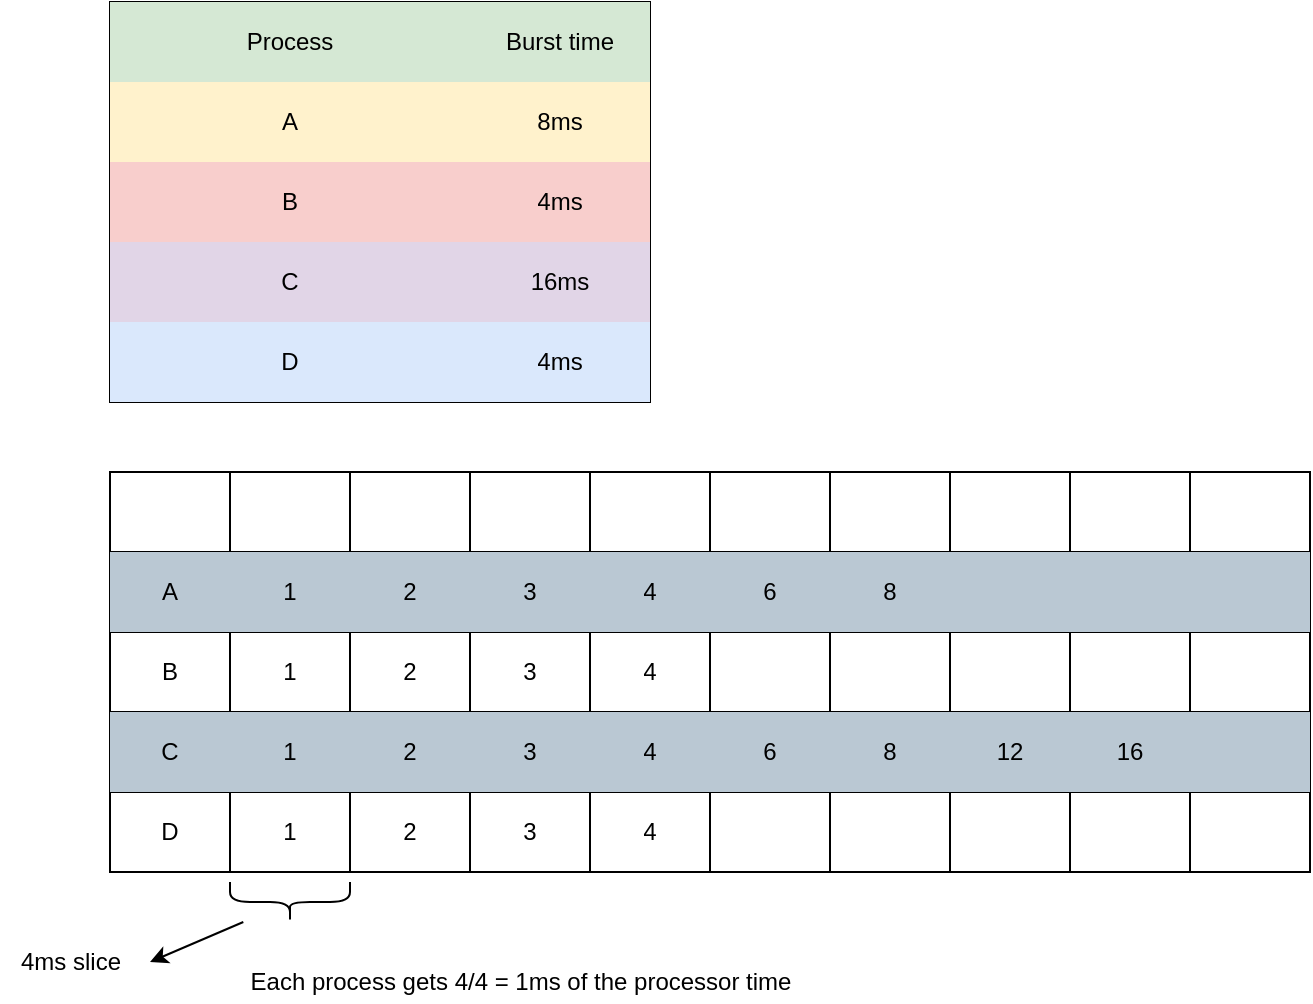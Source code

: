 <mxfile version="13.5.5" type="github">
  <diagram id="ZjCL1IxsfKy74yW9H1NM" name="Page-1">
    <mxGraphModel dx="746" dy="1020" grid="1" gridSize="10" guides="1" tooltips="1" connect="1" arrows="1" fold="1" page="1" pageScale="1" pageWidth="827" pageHeight="1169" math="0" shadow="0">
      <root>
        <mxCell id="0" />
        <mxCell id="1" parent="0" />
        <mxCell id="sJbd9mL3_aO5Ch2zx1B1-1" value="" style="shape=table;html=1;whiteSpace=wrap;startSize=0;container=1;collapsible=0;childLayout=tableLayout;" vertex="1" parent="1">
          <mxGeometry x="100" y="250" width="270" height="200" as="geometry" />
        </mxCell>
        <mxCell id="sJbd9mL3_aO5Ch2zx1B1-2" value="" style="shape=partialRectangle;html=1;whiteSpace=wrap;collapsible=0;dropTarget=0;pointerEvents=0;fillColor=none;top=0;left=0;bottom=0;right=0;points=[[0,0.5],[1,0.5]];portConstraint=eastwest;" vertex="1" parent="sJbd9mL3_aO5Ch2zx1B1-1">
          <mxGeometry width="270" height="40" as="geometry" />
        </mxCell>
        <mxCell id="sJbd9mL3_aO5Ch2zx1B1-3" value="Process" style="shape=partialRectangle;html=1;whiteSpace=wrap;connectable=0;overflow=hidden;fillColor=#d5e8d4;top=0;left=0;bottom=0;right=0;strokeColor=#82b366;" vertex="1" parent="sJbd9mL3_aO5Ch2zx1B1-2">
          <mxGeometry width="180" height="40" as="geometry" />
        </mxCell>
        <mxCell id="sJbd9mL3_aO5Ch2zx1B1-4" value="Burst time" style="shape=partialRectangle;html=1;whiteSpace=wrap;connectable=0;overflow=hidden;fillColor=#d5e8d4;top=0;left=0;bottom=0;right=0;strokeColor=#82b366;" vertex="1" parent="sJbd9mL3_aO5Ch2zx1B1-2">
          <mxGeometry x="180" width="90" height="40" as="geometry" />
        </mxCell>
        <mxCell id="sJbd9mL3_aO5Ch2zx1B1-5" value="" style="shape=partialRectangle;html=1;whiteSpace=wrap;collapsible=0;dropTarget=0;pointerEvents=0;fillColor=none;top=0;left=0;bottom=0;right=0;points=[[0,0.5],[1,0.5]];portConstraint=eastwest;" vertex="1" parent="sJbd9mL3_aO5Ch2zx1B1-1">
          <mxGeometry y="40" width="270" height="40" as="geometry" />
        </mxCell>
        <mxCell id="sJbd9mL3_aO5Ch2zx1B1-6" value="A" style="shape=partialRectangle;html=1;whiteSpace=wrap;connectable=0;overflow=hidden;fillColor=#fff2cc;top=0;left=0;bottom=0;right=0;strokeColor=#d6b656;" vertex="1" parent="sJbd9mL3_aO5Ch2zx1B1-5">
          <mxGeometry width="180" height="40" as="geometry" />
        </mxCell>
        <mxCell id="sJbd9mL3_aO5Ch2zx1B1-7" value="8ms" style="shape=partialRectangle;html=1;whiteSpace=wrap;connectable=0;overflow=hidden;fillColor=#fff2cc;top=0;left=0;bottom=0;right=0;strokeColor=#d6b656;" vertex="1" parent="sJbd9mL3_aO5Ch2zx1B1-5">
          <mxGeometry x="180" width="90" height="40" as="geometry" />
        </mxCell>
        <mxCell id="sJbd9mL3_aO5Ch2zx1B1-8" value="" style="shape=partialRectangle;html=1;whiteSpace=wrap;collapsible=0;dropTarget=0;pointerEvents=0;fillColor=none;top=0;left=0;bottom=0;right=0;points=[[0,0.5],[1,0.5]];portConstraint=eastwest;" vertex="1" parent="sJbd9mL3_aO5Ch2zx1B1-1">
          <mxGeometry y="80" width="270" height="40" as="geometry" />
        </mxCell>
        <mxCell id="sJbd9mL3_aO5Ch2zx1B1-9" value="B" style="shape=partialRectangle;html=1;whiteSpace=wrap;connectable=0;overflow=hidden;fillColor=#f8cecc;top=0;left=0;bottom=0;right=0;strokeColor=#b85450;" vertex="1" parent="sJbd9mL3_aO5Ch2zx1B1-8">
          <mxGeometry width="180" height="40" as="geometry" />
        </mxCell>
        <mxCell id="sJbd9mL3_aO5Ch2zx1B1-10" value="4ms" style="shape=partialRectangle;html=1;whiteSpace=wrap;connectable=0;overflow=hidden;fillColor=#f8cecc;top=0;left=0;bottom=0;right=0;strokeColor=#b85450;" vertex="1" parent="sJbd9mL3_aO5Ch2zx1B1-8">
          <mxGeometry x="180" width="90" height="40" as="geometry" />
        </mxCell>
        <mxCell id="sJbd9mL3_aO5Ch2zx1B1-11" value="" style="shape=partialRectangle;html=1;whiteSpace=wrap;collapsible=0;dropTarget=0;pointerEvents=0;fillColor=none;top=0;left=0;bottom=0;right=0;points=[[0,0.5],[1,0.5]];portConstraint=eastwest;" vertex="1" parent="sJbd9mL3_aO5Ch2zx1B1-1">
          <mxGeometry y="120" width="270" height="40" as="geometry" />
        </mxCell>
        <mxCell id="sJbd9mL3_aO5Ch2zx1B1-12" value="C" style="shape=partialRectangle;html=1;whiteSpace=wrap;connectable=0;overflow=hidden;fillColor=#e1d5e7;top=0;left=0;bottom=0;right=0;strokeColor=#9673a6;" vertex="1" parent="sJbd9mL3_aO5Ch2zx1B1-11">
          <mxGeometry width="180" height="40" as="geometry" />
        </mxCell>
        <mxCell id="sJbd9mL3_aO5Ch2zx1B1-13" value="16ms" style="shape=partialRectangle;html=1;whiteSpace=wrap;connectable=0;overflow=hidden;fillColor=#e1d5e7;top=0;left=0;bottom=0;right=0;strokeColor=#9673a6;" vertex="1" parent="sJbd9mL3_aO5Ch2zx1B1-11">
          <mxGeometry x="180" width="90" height="40" as="geometry" />
        </mxCell>
        <mxCell id="sJbd9mL3_aO5Ch2zx1B1-14" value="" style="shape=partialRectangle;html=1;whiteSpace=wrap;collapsible=0;dropTarget=0;pointerEvents=0;fillColor=none;top=0;left=0;bottom=0;right=0;points=[[0,0.5],[1,0.5]];portConstraint=eastwest;" vertex="1" parent="sJbd9mL3_aO5Ch2zx1B1-1">
          <mxGeometry y="160" width="270" height="40" as="geometry" />
        </mxCell>
        <mxCell id="sJbd9mL3_aO5Ch2zx1B1-15" value="D" style="shape=partialRectangle;html=1;whiteSpace=wrap;connectable=0;overflow=hidden;fillColor=#dae8fc;top=0;left=0;bottom=0;right=0;strokeColor=#6c8ebf;" vertex="1" parent="sJbd9mL3_aO5Ch2zx1B1-14">
          <mxGeometry width="180" height="40" as="geometry" />
        </mxCell>
        <mxCell id="sJbd9mL3_aO5Ch2zx1B1-16" value="4ms" style="shape=partialRectangle;html=1;whiteSpace=wrap;connectable=0;overflow=hidden;fillColor=#dae8fc;top=0;left=0;bottom=0;right=0;strokeColor=#6c8ebf;" vertex="1" parent="sJbd9mL3_aO5Ch2zx1B1-14">
          <mxGeometry x="180" width="90" height="40" as="geometry" />
        </mxCell>
        <mxCell id="sJbd9mL3_aO5Ch2zx1B1-17" value="" style="shape=table;html=1;whiteSpace=wrap;startSize=0;container=1;collapsible=0;childLayout=tableLayout;" vertex="1" parent="1">
          <mxGeometry x="100" y="485" width="600" height="200" as="geometry" />
        </mxCell>
        <mxCell id="sJbd9mL3_aO5Ch2zx1B1-18" value="" style="shape=partialRectangle;html=1;whiteSpace=wrap;collapsible=0;dropTarget=0;pointerEvents=0;fillColor=none;top=0;left=0;bottom=0;right=0;points=[[0,0.5],[1,0.5]];portConstraint=eastwest;" vertex="1" parent="sJbd9mL3_aO5Ch2zx1B1-17">
          <mxGeometry width="600" height="40" as="geometry" />
        </mxCell>
        <mxCell id="sJbd9mL3_aO5Ch2zx1B1-19" value="" style="shape=partialRectangle;html=1;whiteSpace=wrap;connectable=0;overflow=hidden;fillColor=none;top=0;left=0;bottom=0;right=0;" vertex="1" parent="sJbd9mL3_aO5Ch2zx1B1-18">
          <mxGeometry width="60" height="40" as="geometry" />
        </mxCell>
        <mxCell id="sJbd9mL3_aO5Ch2zx1B1-20" value="" style="shape=partialRectangle;html=1;whiteSpace=wrap;connectable=0;overflow=hidden;fillColor=none;top=0;left=0;bottom=0;right=0;" vertex="1" parent="sJbd9mL3_aO5Ch2zx1B1-18">
          <mxGeometry x="60" width="60" height="40" as="geometry" />
        </mxCell>
        <mxCell id="sJbd9mL3_aO5Ch2zx1B1-21" value="" style="shape=partialRectangle;html=1;whiteSpace=wrap;connectable=0;overflow=hidden;fillColor=none;top=0;left=0;bottom=0;right=0;" vertex="1" parent="sJbd9mL3_aO5Ch2zx1B1-18">
          <mxGeometry x="120" width="60" height="40" as="geometry" />
        </mxCell>
        <mxCell id="sJbd9mL3_aO5Ch2zx1B1-22" value="" style="shape=partialRectangle;html=1;whiteSpace=wrap;connectable=0;overflow=hidden;fillColor=none;top=0;left=0;bottom=0;right=0;" vertex="1" parent="sJbd9mL3_aO5Ch2zx1B1-18">
          <mxGeometry x="180" width="60" height="40" as="geometry" />
        </mxCell>
        <mxCell id="sJbd9mL3_aO5Ch2zx1B1-23" value="" style="shape=partialRectangle;html=1;whiteSpace=wrap;connectable=0;overflow=hidden;fillColor=none;top=0;left=0;bottom=0;right=0;" vertex="1" parent="sJbd9mL3_aO5Ch2zx1B1-18">
          <mxGeometry x="240" width="60" height="40" as="geometry" />
        </mxCell>
        <mxCell id="sJbd9mL3_aO5Ch2zx1B1-24" value="" style="shape=partialRectangle;html=1;whiteSpace=wrap;connectable=0;overflow=hidden;fillColor=none;top=0;left=0;bottom=0;right=0;" vertex="1" parent="sJbd9mL3_aO5Ch2zx1B1-18">
          <mxGeometry x="300" width="60" height="40" as="geometry" />
        </mxCell>
        <mxCell id="sJbd9mL3_aO5Ch2zx1B1-25" value="" style="shape=partialRectangle;html=1;whiteSpace=wrap;connectable=0;overflow=hidden;fillColor=none;top=0;left=0;bottom=0;right=0;" vertex="1" parent="sJbd9mL3_aO5Ch2zx1B1-18">
          <mxGeometry x="360" width="60" height="40" as="geometry" />
        </mxCell>
        <mxCell id="sJbd9mL3_aO5Ch2zx1B1-26" value="" style="shape=partialRectangle;html=1;whiteSpace=wrap;connectable=0;overflow=hidden;fillColor=none;top=0;left=0;bottom=0;right=0;" vertex="1" parent="sJbd9mL3_aO5Ch2zx1B1-18">
          <mxGeometry x="420" width="60" height="40" as="geometry" />
        </mxCell>
        <mxCell id="sJbd9mL3_aO5Ch2zx1B1-27" value="" style="shape=partialRectangle;html=1;whiteSpace=wrap;connectable=0;overflow=hidden;fillColor=none;top=0;left=0;bottom=0;right=0;" vertex="1" parent="sJbd9mL3_aO5Ch2zx1B1-18">
          <mxGeometry x="480" width="60" height="40" as="geometry" />
        </mxCell>
        <mxCell id="sJbd9mL3_aO5Ch2zx1B1-28" value="" style="shape=partialRectangle;html=1;whiteSpace=wrap;connectable=0;overflow=hidden;fillColor=none;top=0;left=0;bottom=0;right=0;" vertex="1" parent="sJbd9mL3_aO5Ch2zx1B1-18">
          <mxGeometry x="540" width="60" height="40" as="geometry" />
        </mxCell>
        <mxCell id="sJbd9mL3_aO5Ch2zx1B1-29" value="" style="shape=partialRectangle;html=1;whiteSpace=wrap;collapsible=0;dropTarget=0;pointerEvents=0;fillColor=none;top=0;left=0;bottom=0;right=0;points=[[0,0.5],[1,0.5]];portConstraint=eastwest;" vertex="1" parent="sJbd9mL3_aO5Ch2zx1B1-17">
          <mxGeometry y="40" width="600" height="40" as="geometry" />
        </mxCell>
        <mxCell id="sJbd9mL3_aO5Ch2zx1B1-30" value="A" style="shape=partialRectangle;html=1;whiteSpace=wrap;connectable=0;overflow=hidden;fillColor=#bac8d3;top=0;left=0;bottom=0;right=0;strokeColor=#23445d;" vertex="1" parent="sJbd9mL3_aO5Ch2zx1B1-29">
          <mxGeometry width="60" height="40" as="geometry" />
        </mxCell>
        <mxCell id="sJbd9mL3_aO5Ch2zx1B1-31" value="1" style="shape=partialRectangle;html=1;whiteSpace=wrap;connectable=0;overflow=hidden;fillColor=#bac8d3;top=0;left=0;bottom=0;right=0;strokeColor=#23445d;" vertex="1" parent="sJbd9mL3_aO5Ch2zx1B1-29">
          <mxGeometry x="60" width="60" height="40" as="geometry" />
        </mxCell>
        <mxCell id="sJbd9mL3_aO5Ch2zx1B1-32" value="2" style="shape=partialRectangle;html=1;whiteSpace=wrap;connectable=0;overflow=hidden;fillColor=#bac8d3;top=0;left=0;bottom=0;right=0;strokeColor=#23445d;" vertex="1" parent="sJbd9mL3_aO5Ch2zx1B1-29">
          <mxGeometry x="120" width="60" height="40" as="geometry" />
        </mxCell>
        <mxCell id="sJbd9mL3_aO5Ch2zx1B1-33" value="3" style="shape=partialRectangle;html=1;whiteSpace=wrap;connectable=0;overflow=hidden;fillColor=#bac8d3;top=0;left=0;bottom=0;right=0;strokeColor=#23445d;" vertex="1" parent="sJbd9mL3_aO5Ch2zx1B1-29">
          <mxGeometry x="180" width="60" height="40" as="geometry" />
        </mxCell>
        <mxCell id="sJbd9mL3_aO5Ch2zx1B1-34" value="4" style="shape=partialRectangle;html=1;whiteSpace=wrap;connectable=0;overflow=hidden;fillColor=#bac8d3;top=0;left=0;bottom=0;right=0;strokeColor=#23445d;" vertex="1" parent="sJbd9mL3_aO5Ch2zx1B1-29">
          <mxGeometry x="240" width="60" height="40" as="geometry" />
        </mxCell>
        <mxCell id="sJbd9mL3_aO5Ch2zx1B1-35" value="6" style="shape=partialRectangle;html=1;whiteSpace=wrap;connectable=0;overflow=hidden;fillColor=#bac8d3;top=0;left=0;bottom=0;right=0;strokeColor=#23445d;" vertex="1" parent="sJbd9mL3_aO5Ch2zx1B1-29">
          <mxGeometry x="300" width="60" height="40" as="geometry" />
        </mxCell>
        <mxCell id="sJbd9mL3_aO5Ch2zx1B1-36" value="8" style="shape=partialRectangle;html=1;whiteSpace=wrap;connectable=0;overflow=hidden;fillColor=#bac8d3;top=0;left=0;bottom=0;right=0;strokeColor=#23445d;" vertex="1" parent="sJbd9mL3_aO5Ch2zx1B1-29">
          <mxGeometry x="360" width="60" height="40" as="geometry" />
        </mxCell>
        <mxCell id="sJbd9mL3_aO5Ch2zx1B1-37" value="" style="shape=partialRectangle;html=1;whiteSpace=wrap;connectable=0;overflow=hidden;fillColor=#bac8d3;top=0;left=0;bottom=0;right=0;strokeColor=#23445d;" vertex="1" parent="sJbd9mL3_aO5Ch2zx1B1-29">
          <mxGeometry x="420" width="60" height="40" as="geometry" />
        </mxCell>
        <mxCell id="sJbd9mL3_aO5Ch2zx1B1-38" value="" style="shape=partialRectangle;html=1;whiteSpace=wrap;connectable=0;overflow=hidden;fillColor=#bac8d3;top=0;left=0;bottom=0;right=0;strokeColor=#23445d;" vertex="1" parent="sJbd9mL3_aO5Ch2zx1B1-29">
          <mxGeometry x="480" width="60" height="40" as="geometry" />
        </mxCell>
        <mxCell id="sJbd9mL3_aO5Ch2zx1B1-39" value="" style="shape=partialRectangle;html=1;whiteSpace=wrap;connectable=0;overflow=hidden;fillColor=#bac8d3;top=0;left=0;bottom=0;right=0;strokeColor=#23445d;" vertex="1" parent="sJbd9mL3_aO5Ch2zx1B1-29">
          <mxGeometry x="540" width="60" height="40" as="geometry" />
        </mxCell>
        <mxCell id="sJbd9mL3_aO5Ch2zx1B1-40" value="" style="shape=partialRectangle;html=1;whiteSpace=wrap;collapsible=0;dropTarget=0;pointerEvents=0;fillColor=none;top=0;left=0;bottom=0;right=0;points=[[0,0.5],[1,0.5]];portConstraint=eastwest;" vertex="1" parent="sJbd9mL3_aO5Ch2zx1B1-17">
          <mxGeometry y="80" width="600" height="40" as="geometry" />
        </mxCell>
        <mxCell id="sJbd9mL3_aO5Ch2zx1B1-41" value="B" style="shape=partialRectangle;html=1;whiteSpace=wrap;connectable=0;overflow=hidden;fillColor=none;top=0;left=0;bottom=0;right=0;" vertex="1" parent="sJbd9mL3_aO5Ch2zx1B1-40">
          <mxGeometry width="60" height="40" as="geometry" />
        </mxCell>
        <mxCell id="sJbd9mL3_aO5Ch2zx1B1-42" value="1" style="shape=partialRectangle;html=1;whiteSpace=wrap;connectable=0;overflow=hidden;fillColor=none;top=0;left=0;bottom=0;right=0;" vertex="1" parent="sJbd9mL3_aO5Ch2zx1B1-40">
          <mxGeometry x="60" width="60" height="40" as="geometry" />
        </mxCell>
        <mxCell id="sJbd9mL3_aO5Ch2zx1B1-43" value="2" style="shape=partialRectangle;html=1;whiteSpace=wrap;connectable=0;overflow=hidden;fillColor=none;top=0;left=0;bottom=0;right=0;" vertex="1" parent="sJbd9mL3_aO5Ch2zx1B1-40">
          <mxGeometry x="120" width="60" height="40" as="geometry" />
        </mxCell>
        <mxCell id="sJbd9mL3_aO5Ch2zx1B1-44" value="3" style="shape=partialRectangle;html=1;whiteSpace=wrap;connectable=0;overflow=hidden;fillColor=none;top=0;left=0;bottom=0;right=0;" vertex="1" parent="sJbd9mL3_aO5Ch2zx1B1-40">
          <mxGeometry x="180" width="60" height="40" as="geometry" />
        </mxCell>
        <mxCell id="sJbd9mL3_aO5Ch2zx1B1-45" value="4" style="shape=partialRectangle;html=1;whiteSpace=wrap;connectable=0;overflow=hidden;fillColor=none;top=0;left=0;bottom=0;right=0;" vertex="1" parent="sJbd9mL3_aO5Ch2zx1B1-40">
          <mxGeometry x="240" width="60" height="40" as="geometry" />
        </mxCell>
        <mxCell id="sJbd9mL3_aO5Ch2zx1B1-46" value="" style="shape=partialRectangle;html=1;whiteSpace=wrap;connectable=0;overflow=hidden;fillColor=none;top=0;left=0;bottom=0;right=0;" vertex="1" parent="sJbd9mL3_aO5Ch2zx1B1-40">
          <mxGeometry x="300" width="60" height="40" as="geometry" />
        </mxCell>
        <mxCell id="sJbd9mL3_aO5Ch2zx1B1-47" value="" style="shape=partialRectangle;html=1;whiteSpace=wrap;connectable=0;overflow=hidden;fillColor=none;top=0;left=0;bottom=0;right=0;" vertex="1" parent="sJbd9mL3_aO5Ch2zx1B1-40">
          <mxGeometry x="360" width="60" height="40" as="geometry" />
        </mxCell>
        <mxCell id="sJbd9mL3_aO5Ch2zx1B1-48" value="" style="shape=partialRectangle;html=1;whiteSpace=wrap;connectable=0;overflow=hidden;fillColor=none;top=0;left=0;bottom=0;right=0;" vertex="1" parent="sJbd9mL3_aO5Ch2zx1B1-40">
          <mxGeometry x="420" width="60" height="40" as="geometry" />
        </mxCell>
        <mxCell id="sJbd9mL3_aO5Ch2zx1B1-49" value="" style="shape=partialRectangle;html=1;whiteSpace=wrap;connectable=0;overflow=hidden;fillColor=none;top=0;left=0;bottom=0;right=0;" vertex="1" parent="sJbd9mL3_aO5Ch2zx1B1-40">
          <mxGeometry x="480" width="60" height="40" as="geometry" />
        </mxCell>
        <mxCell id="sJbd9mL3_aO5Ch2zx1B1-50" value="" style="shape=partialRectangle;html=1;whiteSpace=wrap;connectable=0;overflow=hidden;fillColor=none;top=0;left=0;bottom=0;right=0;" vertex="1" parent="sJbd9mL3_aO5Ch2zx1B1-40">
          <mxGeometry x="540" width="60" height="40" as="geometry" />
        </mxCell>
        <mxCell id="sJbd9mL3_aO5Ch2zx1B1-51" value="" style="shape=partialRectangle;html=1;whiteSpace=wrap;collapsible=0;dropTarget=0;pointerEvents=0;fillColor=none;top=0;left=0;bottom=0;right=0;points=[[0,0.5],[1,0.5]];portConstraint=eastwest;" vertex="1" parent="sJbd9mL3_aO5Ch2zx1B1-17">
          <mxGeometry y="120" width="600" height="40" as="geometry" />
        </mxCell>
        <mxCell id="sJbd9mL3_aO5Ch2zx1B1-52" value="C" style="shape=partialRectangle;html=1;whiteSpace=wrap;connectable=0;overflow=hidden;fillColor=#bac8d3;top=0;left=0;bottom=0;right=0;strokeColor=#23445d;" vertex="1" parent="sJbd9mL3_aO5Ch2zx1B1-51">
          <mxGeometry width="60" height="40" as="geometry" />
        </mxCell>
        <mxCell id="sJbd9mL3_aO5Ch2zx1B1-53" value="1" style="shape=partialRectangle;html=1;whiteSpace=wrap;connectable=0;overflow=hidden;fillColor=#bac8d3;top=0;left=0;bottom=0;right=0;strokeColor=#23445d;" vertex="1" parent="sJbd9mL3_aO5Ch2zx1B1-51">
          <mxGeometry x="60" width="60" height="40" as="geometry" />
        </mxCell>
        <mxCell id="sJbd9mL3_aO5Ch2zx1B1-54" value="2" style="shape=partialRectangle;html=1;whiteSpace=wrap;connectable=0;overflow=hidden;fillColor=#bac8d3;top=0;left=0;bottom=0;right=0;strokeColor=#23445d;" vertex="1" parent="sJbd9mL3_aO5Ch2zx1B1-51">
          <mxGeometry x="120" width="60" height="40" as="geometry" />
        </mxCell>
        <mxCell id="sJbd9mL3_aO5Ch2zx1B1-55" value="3" style="shape=partialRectangle;html=1;whiteSpace=wrap;connectable=0;overflow=hidden;fillColor=#bac8d3;top=0;left=0;bottom=0;right=0;strokeColor=#23445d;" vertex="1" parent="sJbd9mL3_aO5Ch2zx1B1-51">
          <mxGeometry x="180" width="60" height="40" as="geometry" />
        </mxCell>
        <mxCell id="sJbd9mL3_aO5Ch2zx1B1-56" value="4" style="shape=partialRectangle;html=1;whiteSpace=wrap;connectable=0;overflow=hidden;fillColor=#bac8d3;top=0;left=0;bottom=0;right=0;strokeColor=#23445d;" vertex="1" parent="sJbd9mL3_aO5Ch2zx1B1-51">
          <mxGeometry x="240" width="60" height="40" as="geometry" />
        </mxCell>
        <mxCell id="sJbd9mL3_aO5Ch2zx1B1-57" value="6" style="shape=partialRectangle;html=1;whiteSpace=wrap;connectable=0;overflow=hidden;fillColor=#bac8d3;top=0;left=0;bottom=0;right=0;strokeColor=#23445d;" vertex="1" parent="sJbd9mL3_aO5Ch2zx1B1-51">
          <mxGeometry x="300" width="60" height="40" as="geometry" />
        </mxCell>
        <mxCell id="sJbd9mL3_aO5Ch2zx1B1-58" value="8" style="shape=partialRectangle;html=1;whiteSpace=wrap;connectable=0;overflow=hidden;fillColor=#bac8d3;top=0;left=0;bottom=0;right=0;strokeColor=#23445d;" vertex="1" parent="sJbd9mL3_aO5Ch2zx1B1-51">
          <mxGeometry x="360" width="60" height="40" as="geometry" />
        </mxCell>
        <mxCell id="sJbd9mL3_aO5Ch2zx1B1-59" value="12" style="shape=partialRectangle;html=1;whiteSpace=wrap;connectable=0;overflow=hidden;fillColor=#bac8d3;top=0;left=0;bottom=0;right=0;strokeColor=#23445d;" vertex="1" parent="sJbd9mL3_aO5Ch2zx1B1-51">
          <mxGeometry x="420" width="60" height="40" as="geometry" />
        </mxCell>
        <mxCell id="sJbd9mL3_aO5Ch2zx1B1-60" value="16" style="shape=partialRectangle;html=1;whiteSpace=wrap;connectable=0;overflow=hidden;fillColor=#bac8d3;top=0;left=0;bottom=0;right=0;strokeColor=#23445d;" vertex="1" parent="sJbd9mL3_aO5Ch2zx1B1-51">
          <mxGeometry x="480" width="60" height="40" as="geometry" />
        </mxCell>
        <mxCell id="sJbd9mL3_aO5Ch2zx1B1-61" value="" style="shape=partialRectangle;html=1;whiteSpace=wrap;connectable=0;overflow=hidden;fillColor=#bac8d3;top=0;left=0;bottom=0;right=0;strokeColor=#23445d;" vertex="1" parent="sJbd9mL3_aO5Ch2zx1B1-51">
          <mxGeometry x="540" width="60" height="40" as="geometry" />
        </mxCell>
        <mxCell id="sJbd9mL3_aO5Ch2zx1B1-62" value="" style="shape=partialRectangle;html=1;whiteSpace=wrap;collapsible=0;dropTarget=0;pointerEvents=0;fillColor=none;top=0;left=0;bottom=0;right=0;points=[[0,0.5],[1,0.5]];portConstraint=eastwest;" vertex="1" parent="sJbd9mL3_aO5Ch2zx1B1-17">
          <mxGeometry y="160" width="600" height="40" as="geometry" />
        </mxCell>
        <mxCell id="sJbd9mL3_aO5Ch2zx1B1-63" value="D" style="shape=partialRectangle;html=1;whiteSpace=wrap;connectable=0;overflow=hidden;fillColor=none;top=0;left=0;bottom=0;right=0;" vertex="1" parent="sJbd9mL3_aO5Ch2zx1B1-62">
          <mxGeometry width="60" height="40" as="geometry" />
        </mxCell>
        <mxCell id="sJbd9mL3_aO5Ch2zx1B1-64" value="1" style="shape=partialRectangle;html=1;whiteSpace=wrap;connectable=0;overflow=hidden;fillColor=none;top=0;left=0;bottom=0;right=0;" vertex="1" parent="sJbd9mL3_aO5Ch2zx1B1-62">
          <mxGeometry x="60" width="60" height="40" as="geometry" />
        </mxCell>
        <mxCell id="sJbd9mL3_aO5Ch2zx1B1-65" value="2" style="shape=partialRectangle;html=1;whiteSpace=wrap;connectable=0;overflow=hidden;fillColor=none;top=0;left=0;bottom=0;right=0;" vertex="1" parent="sJbd9mL3_aO5Ch2zx1B1-62">
          <mxGeometry x="120" width="60" height="40" as="geometry" />
        </mxCell>
        <mxCell id="sJbd9mL3_aO5Ch2zx1B1-66" value="3" style="shape=partialRectangle;html=1;whiteSpace=wrap;connectable=0;overflow=hidden;fillColor=none;top=0;left=0;bottom=0;right=0;" vertex="1" parent="sJbd9mL3_aO5Ch2zx1B1-62">
          <mxGeometry x="180" width="60" height="40" as="geometry" />
        </mxCell>
        <mxCell id="sJbd9mL3_aO5Ch2zx1B1-67" value="4" style="shape=partialRectangle;html=1;whiteSpace=wrap;connectable=0;overflow=hidden;fillColor=none;top=0;left=0;bottom=0;right=0;" vertex="1" parent="sJbd9mL3_aO5Ch2zx1B1-62">
          <mxGeometry x="240" width="60" height="40" as="geometry" />
        </mxCell>
        <mxCell id="sJbd9mL3_aO5Ch2zx1B1-68" value="" style="shape=partialRectangle;html=1;whiteSpace=wrap;connectable=0;overflow=hidden;fillColor=none;top=0;left=0;bottom=0;right=0;" vertex="1" parent="sJbd9mL3_aO5Ch2zx1B1-62">
          <mxGeometry x="300" width="60" height="40" as="geometry" />
        </mxCell>
        <mxCell id="sJbd9mL3_aO5Ch2zx1B1-69" value="" style="shape=partialRectangle;html=1;whiteSpace=wrap;connectable=0;overflow=hidden;fillColor=none;top=0;left=0;bottom=0;right=0;" vertex="1" parent="sJbd9mL3_aO5Ch2zx1B1-62">
          <mxGeometry x="360" width="60" height="40" as="geometry" />
        </mxCell>
        <mxCell id="sJbd9mL3_aO5Ch2zx1B1-70" value="" style="shape=partialRectangle;html=1;whiteSpace=wrap;connectable=0;overflow=hidden;fillColor=none;top=0;left=0;bottom=0;right=0;" vertex="1" parent="sJbd9mL3_aO5Ch2zx1B1-62">
          <mxGeometry x="420" width="60" height="40" as="geometry" />
        </mxCell>
        <mxCell id="sJbd9mL3_aO5Ch2zx1B1-71" value="" style="shape=partialRectangle;html=1;whiteSpace=wrap;connectable=0;overflow=hidden;fillColor=none;top=0;left=0;bottom=0;right=0;" vertex="1" parent="sJbd9mL3_aO5Ch2zx1B1-62">
          <mxGeometry x="480" width="60" height="40" as="geometry" />
        </mxCell>
        <mxCell id="sJbd9mL3_aO5Ch2zx1B1-72" value="" style="shape=partialRectangle;html=1;whiteSpace=wrap;connectable=0;overflow=hidden;fillColor=none;top=0;left=0;bottom=0;right=0;" vertex="1" parent="sJbd9mL3_aO5Ch2zx1B1-62">
          <mxGeometry x="540" width="60" height="40" as="geometry" />
        </mxCell>
        <mxCell id="sJbd9mL3_aO5Ch2zx1B1-74" style="rounded=0;orthogonalLoop=1;jettySize=auto;html=1;" edge="1" parent="1" source="sJbd9mL3_aO5Ch2zx1B1-73">
          <mxGeometry relative="1" as="geometry">
            <mxPoint x="120" y="730" as="targetPoint" />
          </mxGeometry>
        </mxCell>
        <mxCell id="sJbd9mL3_aO5Ch2zx1B1-73" value="" style="shape=curlyBracket;whiteSpace=wrap;html=1;rounded=1;direction=north;" vertex="1" parent="1">
          <mxGeometry x="160" y="690" width="60" height="20" as="geometry" />
        </mxCell>
        <mxCell id="sJbd9mL3_aO5Ch2zx1B1-75" value="4ms slice" style="text;html=1;align=center;verticalAlign=middle;resizable=0;points=[];autosize=1;" vertex="1" parent="1">
          <mxGeometry x="45" y="720" width="70" height="20" as="geometry" />
        </mxCell>
        <mxCell id="sJbd9mL3_aO5Ch2zx1B1-76" value="Each process gets 4/4 = 1ms of the processor time" style="text;html=1;align=center;verticalAlign=middle;resizable=0;points=[];autosize=1;" vertex="1" parent="1">
          <mxGeometry x="160" y="730" width="290" height="20" as="geometry" />
        </mxCell>
      </root>
    </mxGraphModel>
  </diagram>
</mxfile>
